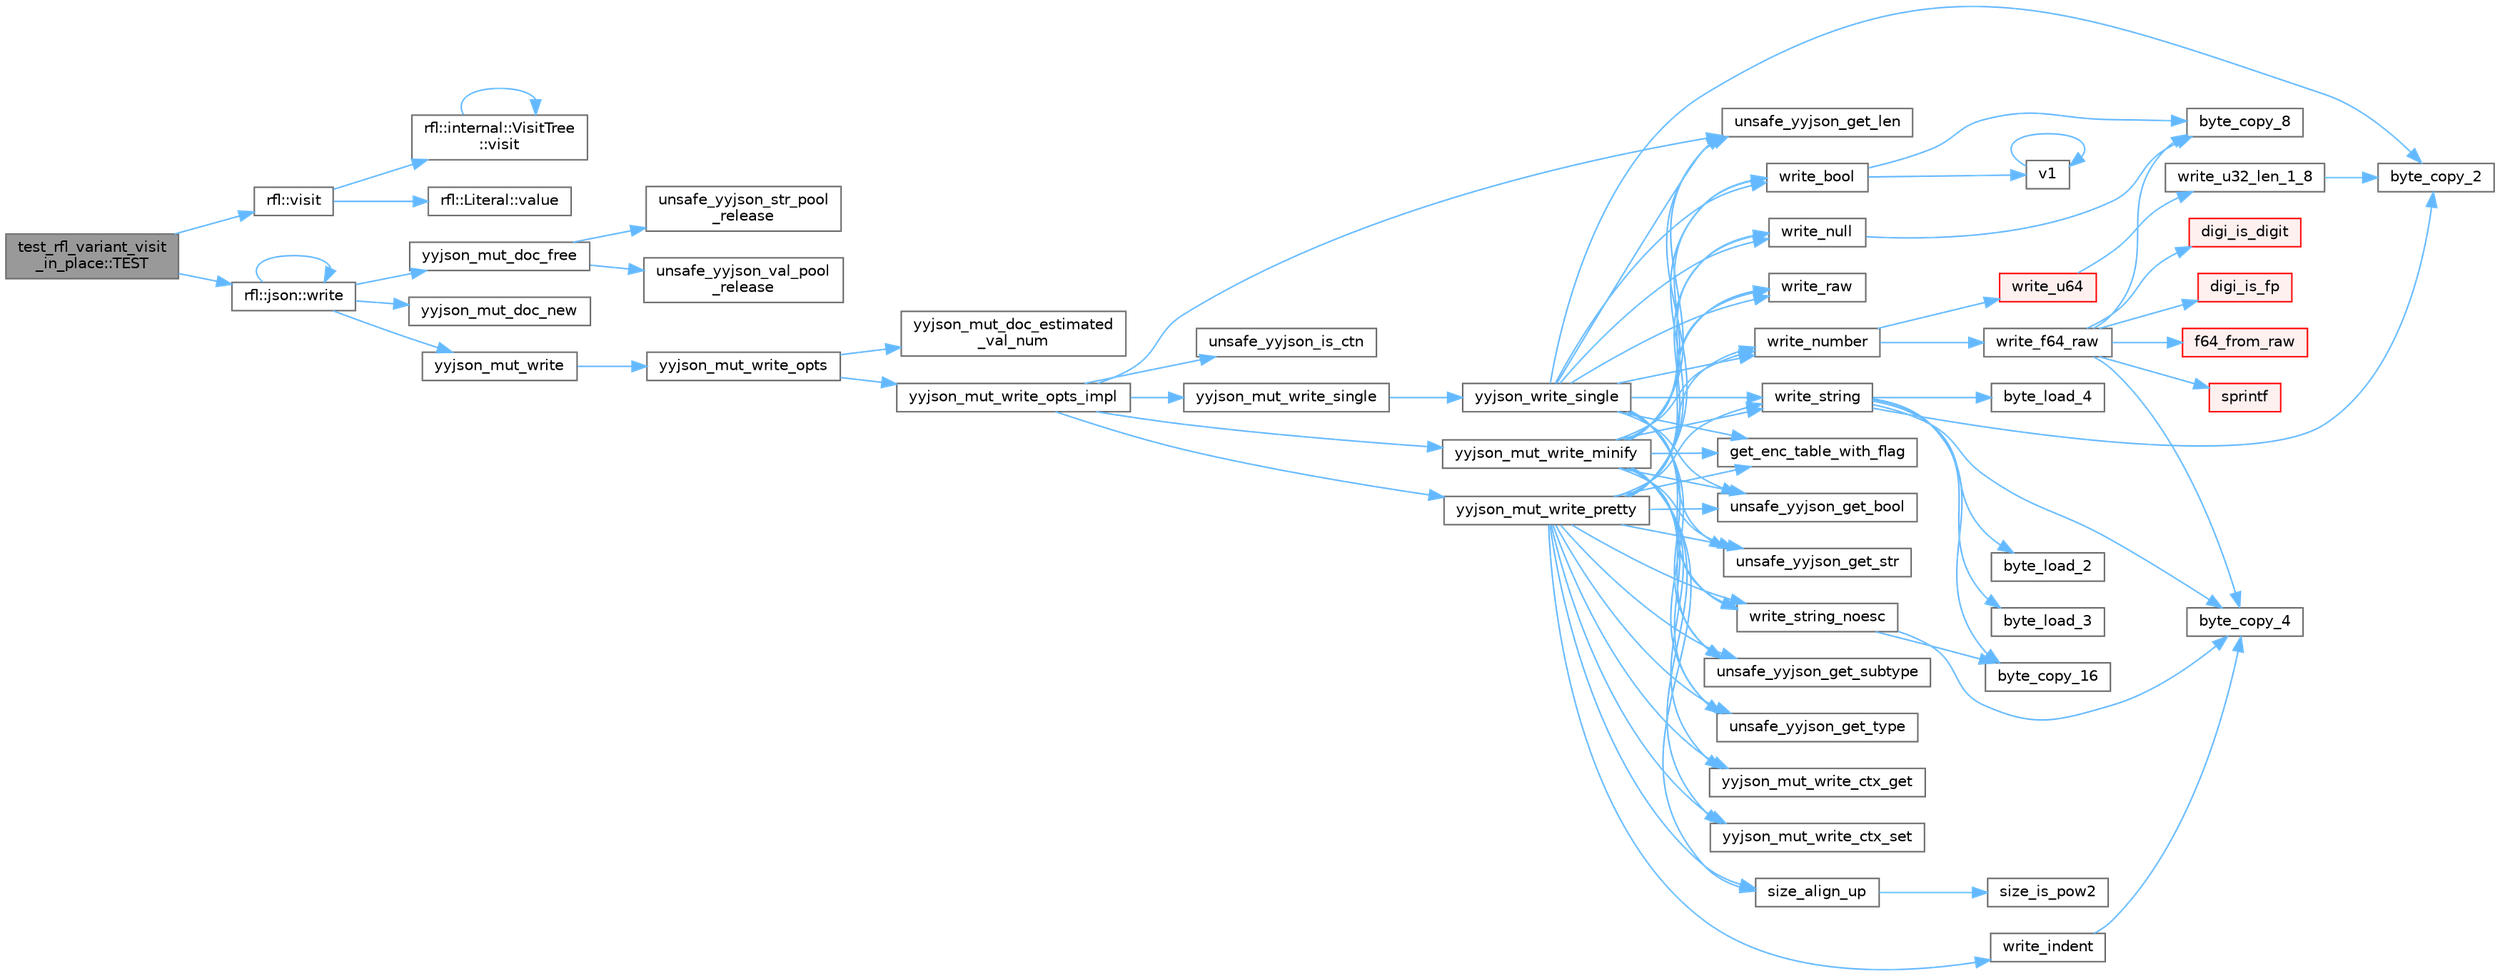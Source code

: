 digraph "test_rfl_variant_visit_in_place::TEST"
{
 // LATEX_PDF_SIZE
  bgcolor="transparent";
  edge [fontname=Helvetica,fontsize=10,labelfontname=Helvetica,labelfontsize=10];
  node [fontname=Helvetica,fontsize=10,shape=box,height=0.2,width=0.4];
  rankdir="LR";
  Node1 [id="Node000001",label="test_rfl_variant_visit\l_in_place::TEST",height=0.2,width=0.4,color="gray40", fillcolor="grey60", style="filled", fontcolor="black",tooltip=" "];
  Node1 -> Node2 [id="edge89_Node000001_Node000002",color="steelblue1",style="solid",tooltip=" "];
  Node2 [id="Node000002",label="rfl::visit",height=0.2,width=0.4,color="grey40", fillcolor="white", style="filled",URL="$namespacerfl.html#ab818223fa1c483a720a5004db13c118b",tooltip=" "];
  Node2 -> Node3 [id="edge90_Node000002_Node000003",color="steelblue1",style="solid",tooltip=" "];
  Node3 [id="Node000003",label="rfl::Literal::value",height=0.2,width=0.4,color="grey40", fillcolor="white", style="filled",URL="$classrfl_1_1_literal.html#a12e1ef9245686c82fd03d9488a06249e",tooltip="Returns the value actually contained in the Literal."];
  Node2 -> Node4 [id="edge91_Node000002_Node000004",color="steelblue1",style="solid",tooltip=" "];
  Node4 [id="Node000004",label="rfl::internal::VisitTree\l::visit",height=0.2,width=0.4,color="grey40", fillcolor="white", style="filled",URL="$structrfl_1_1internal_1_1_visit_tree.html#a0f788884e011cf44fa9ed4f9b80d1bd8",tooltip="Evaluates a visitor pattern using a tree-like structure."];
  Node4 -> Node4 [id="edge92_Node000004_Node000004",color="steelblue1",style="solid",tooltip=" "];
  Node1 -> Node5 [id="edge93_Node000001_Node000005",color="steelblue1",style="solid",tooltip=" "];
  Node5 [id="Node000005",label="rfl::json::write",height=0.2,width=0.4,color="grey40", fillcolor="white", style="filled",URL="$namespacerfl_1_1json.html#af39a23539424555b8c970d12a58e547f",tooltip="Returns a JSON string."];
  Node5 -> Node5 [id="edge94_Node000005_Node000005",color="steelblue1",style="solid",tooltip=" "];
  Node5 -> Node6 [id="edge95_Node000005_Node000006",color="steelblue1",style="solid",tooltip=" "];
  Node6 [id="Node000006",label="yyjson_mut_doc_free",height=0.2,width=0.4,color="grey40", fillcolor="white", style="filled",URL="$yyjson_8c.html#a473b53dd223f25a117a6fe3b543bfdb1",tooltip=" "];
  Node6 -> Node7 [id="edge96_Node000006_Node000007",color="steelblue1",style="solid",tooltip=" "];
  Node7 [id="Node000007",label="unsafe_yyjson_str_pool\l_release",height=0.2,width=0.4,color="grey40", fillcolor="white", style="filled",URL="$yyjson_8c.html#a68827985804124f8d26d256b07877cf9",tooltip=" "];
  Node6 -> Node8 [id="edge97_Node000006_Node000008",color="steelblue1",style="solid",tooltip=" "];
  Node8 [id="Node000008",label="unsafe_yyjson_val_pool\l_release",height=0.2,width=0.4,color="grey40", fillcolor="white", style="filled",URL="$yyjson_8c.html#a423ab190d8ce947af71ff1a45ab76805",tooltip=" "];
  Node5 -> Node9 [id="edge98_Node000005_Node000009",color="steelblue1",style="solid",tooltip=" "];
  Node9 [id="Node000009",label="yyjson_mut_doc_new",height=0.2,width=0.4,color="grey40", fillcolor="white", style="filled",URL="$yyjson_8c.html#a94a8c1c5f4e47e11e268d7f4c0e4cb1a",tooltip=" "];
  Node5 -> Node10 [id="edge99_Node000005_Node000010",color="steelblue1",style="solid",tooltip=" "];
  Node10 [id="Node000010",label="yyjson_mut_write",height=0.2,width=0.4,color="grey40", fillcolor="white", style="filled",URL="$yyjson_8h.html#a881e2ee3f487385810829df8bc675f1f",tooltip=" "];
  Node10 -> Node11 [id="edge100_Node000010_Node000011",color="steelblue1",style="solid",tooltip=" "];
  Node11 [id="Node000011",label="yyjson_mut_write_opts",height=0.2,width=0.4,color="grey40", fillcolor="white", style="filled",URL="$yyjson_8c.html#a43932e149602ddfcd9257648ea36e553",tooltip=" "];
  Node11 -> Node12 [id="edge101_Node000011_Node000012",color="steelblue1",style="solid",tooltip=" "];
  Node12 [id="Node000012",label="yyjson_mut_doc_estimated\l_val_num",height=0.2,width=0.4,color="grey40", fillcolor="white", style="filled",URL="$yyjson_8c.html#ac9cfbe501c1317baf92c53571c7333ee",tooltip=" "];
  Node11 -> Node13 [id="edge102_Node000011_Node000013",color="steelblue1",style="solid",tooltip=" "];
  Node13 [id="Node000013",label="yyjson_mut_write_opts_impl",height=0.2,width=0.4,color="grey40", fillcolor="white", style="filled",URL="$yyjson_8c.html#a9419498fed912dda63693d15ff91c74c",tooltip=" "];
  Node13 -> Node14 [id="edge103_Node000013_Node000014",color="steelblue1",style="solid",tooltip=" "];
  Node14 [id="Node000014",label="unsafe_yyjson_get_len",height=0.2,width=0.4,color="grey40", fillcolor="white", style="filled",URL="$yyjson_8h.html#a445bf8a7f9981e4797bf95db944ddf8f",tooltip=" "];
  Node13 -> Node15 [id="edge104_Node000013_Node000015",color="steelblue1",style="solid",tooltip=" "];
  Node15 [id="Node000015",label="unsafe_yyjson_is_ctn",height=0.2,width=0.4,color="grey40", fillcolor="white", style="filled",URL="$yyjson_8h.html#afe1e8995e63d29297d569c4a848bf5a2",tooltip=" "];
  Node13 -> Node16 [id="edge105_Node000013_Node000016",color="steelblue1",style="solid",tooltip=" "];
  Node16 [id="Node000016",label="yyjson_mut_write_minify",height=0.2,width=0.4,color="grey40", fillcolor="white", style="filled",URL="$yyjson_8c.html#a41b0f7caeaed5e6075fdbad6e37daa44",tooltip=" "];
  Node16 -> Node17 [id="edge106_Node000016_Node000017",color="steelblue1",style="solid",tooltip=" "];
  Node17 [id="Node000017",label="get_enc_table_with_flag",height=0.2,width=0.4,color="grey40", fillcolor="white", style="filled",URL="$yyjson_8c.html#a4b810e39a1c70f479ea48f4b6be239b0",tooltip=" "];
  Node16 -> Node18 [id="edge107_Node000016_Node000018",color="steelblue1",style="solid",tooltip=" "];
  Node18 [id="Node000018",label="size_align_up",height=0.2,width=0.4,color="grey40", fillcolor="white", style="filled",URL="$yyjson_8c.html#aee0ecba3f0e01a145a4bd084c40b53b6",tooltip=" "];
  Node18 -> Node19 [id="edge108_Node000018_Node000019",color="steelblue1",style="solid",tooltip=" "];
  Node19 [id="Node000019",label="size_is_pow2",height=0.2,width=0.4,color="grey40", fillcolor="white", style="filled",URL="$yyjson_8c.html#a9c435a75a5fc566d5382ba2646704a18",tooltip=" "];
  Node16 -> Node20 [id="edge109_Node000016_Node000020",color="steelblue1",style="solid",tooltip=" "];
  Node20 [id="Node000020",label="unsafe_yyjson_get_bool",height=0.2,width=0.4,color="grey40", fillcolor="white", style="filled",URL="$yyjson_8h.html#a3ef8c1e13a7f67eead2d945125769f90",tooltip=" "];
  Node16 -> Node14 [id="edge110_Node000016_Node000014",color="steelblue1",style="solid",tooltip=" "];
  Node16 -> Node21 [id="edge111_Node000016_Node000021",color="steelblue1",style="solid",tooltip=" "];
  Node21 [id="Node000021",label="unsafe_yyjson_get_str",height=0.2,width=0.4,color="grey40", fillcolor="white", style="filled",URL="$yyjson_8h.html#a879b3c14194afd5b60d663640998c020",tooltip=" "];
  Node16 -> Node22 [id="edge112_Node000016_Node000022",color="steelblue1",style="solid",tooltip=" "];
  Node22 [id="Node000022",label="unsafe_yyjson_get_subtype",height=0.2,width=0.4,color="grey40", fillcolor="white", style="filled",URL="$yyjson_8h.html#a735848e46f26bfe3dfb333c7f890205e",tooltip=" "];
  Node16 -> Node23 [id="edge113_Node000016_Node000023",color="steelblue1",style="solid",tooltip=" "];
  Node23 [id="Node000023",label="unsafe_yyjson_get_type",height=0.2,width=0.4,color="grey40", fillcolor="white", style="filled",URL="$yyjson_8h.html#a25aa2b2a33dccb9af7da4576b3cbe6ab",tooltip=" "];
  Node16 -> Node24 [id="edge114_Node000016_Node000024",color="steelblue1",style="solid",tooltip=" "];
  Node24 [id="Node000024",label="write_bool",height=0.2,width=0.4,color="grey40", fillcolor="white", style="filled",URL="$yyjson_8c.html#a8f48aafc5963521f3da75e2448f0d084",tooltip=" "];
  Node24 -> Node25 [id="edge115_Node000024_Node000025",color="steelblue1",style="solid",tooltip=" "];
  Node25 [id="Node000025",label="byte_copy_8",height=0.2,width=0.4,color="grey40", fillcolor="white", style="filled",URL="$yyjson_8c.html#a03dd49c937c12d9a85deaac184d25eb9",tooltip=" "];
  Node24 -> Node26 [id="edge116_Node000024_Node000026",color="steelblue1",style="solid",tooltip=" "];
  Node26 [id="Node000026",label="v1",height=0.2,width=0.4,color="grey40", fillcolor="white", style="filled",URL="$_tutorial___reshape_mat2_vec_8cpp.html#a10bd710692c91bc238f2e1da77730678",tooltip=" "];
  Node26 -> Node26 [id="edge117_Node000026_Node000026",color="steelblue1",style="solid",tooltip=" "];
  Node16 -> Node27 [id="edge118_Node000016_Node000027",color="steelblue1",style="solid",tooltip=" "];
  Node27 [id="Node000027",label="write_null",height=0.2,width=0.4,color="grey40", fillcolor="white", style="filled",URL="$yyjson_8c.html#a9ab2502373a7c2ad7decc10b76c47043",tooltip=" "];
  Node27 -> Node25 [id="edge119_Node000027_Node000025",color="steelblue1",style="solid",tooltip=" "];
  Node16 -> Node28 [id="edge120_Node000016_Node000028",color="steelblue1",style="solid",tooltip=" "];
  Node28 [id="Node000028",label="write_number",height=0.2,width=0.4,color="grey40", fillcolor="white", style="filled",URL="$yyjson_8c.html#a7a6eb98c82d060a1b4b1b25ae9169770",tooltip=" "];
  Node28 -> Node29 [id="edge121_Node000028_Node000029",color="steelblue1",style="solid",tooltip=" "];
  Node29 [id="Node000029",label="write_f64_raw",height=0.2,width=0.4,color="grey40", fillcolor="white", style="filled",URL="$yyjson_8c.html#a429024eddbd3335464adf309aef2db7f",tooltip=" "];
  Node29 -> Node30 [id="edge122_Node000029_Node000030",color="steelblue1",style="solid",tooltip=" "];
  Node30 [id="Node000030",label="byte_copy_4",height=0.2,width=0.4,color="grey40", fillcolor="white", style="filled",URL="$yyjson_8c.html#a98219967baeab34ab615b4ccda0df146",tooltip=" "];
  Node29 -> Node25 [id="edge123_Node000029_Node000025",color="steelblue1",style="solid",tooltip=" "];
  Node29 -> Node31 [id="edge124_Node000029_Node000031",color="steelblue1",style="solid",tooltip=" "];
  Node31 [id="Node000031",label="digi_is_digit",height=0.2,width=0.4,color="red", fillcolor="#FFF0F0", style="filled",URL="$yyjson_8c.html#ac16e36c200b16a17041aac1ed37276d7",tooltip=" "];
  Node29 -> Node33 [id="edge125_Node000029_Node000033",color="steelblue1",style="solid",tooltip=" "];
  Node33 [id="Node000033",label="digi_is_fp",height=0.2,width=0.4,color="red", fillcolor="#FFF0F0", style="filled",URL="$yyjson_8c.html#ac38bca46c8cbb1107ca4188d2eb4fcbe",tooltip=" "];
  Node29 -> Node34 [id="edge126_Node000029_Node000034",color="steelblue1",style="solid",tooltip=" "];
  Node34 [id="Node000034",label="f64_from_raw",height=0.2,width=0.4,color="red", fillcolor="#FFF0F0", style="filled",URL="$yyjson_8c.html#a7d61d2afe6fefb1935af9086d95ee8a8",tooltip=" "];
  Node29 -> Node36 [id="edge127_Node000029_Node000036",color="steelblue1",style="solid",tooltip=" "];
  Node36 [id="Node000036",label="sprintf",height=0.2,width=0.4,color="red", fillcolor="#FFF0F0", style="filled",URL="$printf_8h.html#aa7d2e7e454d3fe606a71504a119dc894",tooltip=" "];
  Node28 -> Node66 [id="edge128_Node000028_Node000066",color="steelblue1",style="solid",tooltip=" "];
  Node66 [id="Node000066",label="write_u64",height=0.2,width=0.4,color="red", fillcolor="#FFF0F0", style="filled",URL="$yyjson_8c.html#aa2f06c8a20b378eb29cfe95d0af5c95e",tooltip=" "];
  Node66 -> Node67 [id="edge129_Node000066_Node000067",color="steelblue1",style="solid",tooltip=" "];
  Node67 [id="Node000067",label="write_u32_len_1_8",height=0.2,width=0.4,color="grey40", fillcolor="white", style="filled",URL="$yyjson_8c.html#a5a7d8b8a37067ca47adb0b419814ef9a",tooltip=" "];
  Node67 -> Node68 [id="edge130_Node000067_Node000068",color="steelblue1",style="solid",tooltip=" "];
  Node68 [id="Node000068",label="byte_copy_2",height=0.2,width=0.4,color="grey40", fillcolor="white", style="filled",URL="$yyjson_8c.html#ac6a11726824f52b6413a67488f5a3152",tooltip=" "];
  Node16 -> Node72 [id="edge131_Node000016_Node000072",color="steelblue1",style="solid",tooltip=" "];
  Node72 [id="Node000072",label="write_raw",height=0.2,width=0.4,color="grey40", fillcolor="white", style="filled",URL="$yyjson_8c.html#a595a43099038f73ab0af2b4209b1f0fd",tooltip=" "];
  Node16 -> Node73 [id="edge132_Node000016_Node000073",color="steelblue1",style="solid",tooltip=" "];
  Node73 [id="Node000073",label="write_string",height=0.2,width=0.4,color="grey40", fillcolor="white", style="filled",URL="$yyjson_8c.html#a1aadf662e6fc22a6419db27146e38472",tooltip=" "];
  Node73 -> Node74 [id="edge133_Node000073_Node000074",color="steelblue1",style="solid",tooltip=" "];
  Node74 [id="Node000074",label="byte_copy_16",height=0.2,width=0.4,color="grey40", fillcolor="white", style="filled",URL="$yyjson_8c.html#a1720d43cc1ae5984a4e5751dbe7301a0",tooltip=" "];
  Node73 -> Node68 [id="edge134_Node000073_Node000068",color="steelblue1",style="solid",tooltip=" "];
  Node73 -> Node30 [id="edge135_Node000073_Node000030",color="steelblue1",style="solid",tooltip=" "];
  Node73 -> Node75 [id="edge136_Node000073_Node000075",color="steelblue1",style="solid",tooltip=" "];
  Node75 [id="Node000075",label="byte_load_2",height=0.2,width=0.4,color="grey40", fillcolor="white", style="filled",URL="$yyjson_8c.html#abd106e94ebb52b1b9c0e79e2246f24bd",tooltip=" "];
  Node73 -> Node76 [id="edge137_Node000073_Node000076",color="steelblue1",style="solid",tooltip=" "];
  Node76 [id="Node000076",label="byte_load_3",height=0.2,width=0.4,color="grey40", fillcolor="white", style="filled",URL="$yyjson_8c.html#a31005a45113248534b4ae663dc0a85f3",tooltip=" "];
  Node73 -> Node77 [id="edge138_Node000073_Node000077",color="steelblue1",style="solid",tooltip=" "];
  Node77 [id="Node000077",label="byte_load_4",height=0.2,width=0.4,color="grey40", fillcolor="white", style="filled",URL="$yyjson_8c.html#a87c460a03bebacd0dcdad97440488c2b",tooltip=" "];
  Node16 -> Node78 [id="edge139_Node000016_Node000078",color="steelblue1",style="solid",tooltip=" "];
  Node78 [id="Node000078",label="write_string_noesc",height=0.2,width=0.4,color="grey40", fillcolor="white", style="filled",URL="$yyjson_8c.html#ab1d27351bed7d1f6f632f75dcf9846de",tooltip=" "];
  Node78 -> Node74 [id="edge140_Node000078_Node000074",color="steelblue1",style="solid",tooltip=" "];
  Node78 -> Node30 [id="edge141_Node000078_Node000030",color="steelblue1",style="solid",tooltip=" "];
  Node16 -> Node79 [id="edge142_Node000016_Node000079",color="steelblue1",style="solid",tooltip=" "];
  Node79 [id="Node000079",label="yyjson_mut_write_ctx_get",height=0.2,width=0.4,color="grey40", fillcolor="white", style="filled",URL="$yyjson_8c.html#a7330d6789bda008b50a3a964e17629c4",tooltip=" "];
  Node16 -> Node80 [id="edge143_Node000016_Node000080",color="steelblue1",style="solid",tooltip=" "];
  Node80 [id="Node000080",label="yyjson_mut_write_ctx_set",height=0.2,width=0.4,color="grey40", fillcolor="white", style="filled",URL="$yyjson_8c.html#ad170c12cec69275d5f79d760bd3b1a0a",tooltip=" "];
  Node13 -> Node81 [id="edge144_Node000013_Node000081",color="steelblue1",style="solid",tooltip=" "];
  Node81 [id="Node000081",label="yyjson_mut_write_pretty",height=0.2,width=0.4,color="grey40", fillcolor="white", style="filled",URL="$yyjson_8c.html#a5bd41dfbb867b6521e1f7571f3615b0f",tooltip=" "];
  Node81 -> Node17 [id="edge145_Node000081_Node000017",color="steelblue1",style="solid",tooltip=" "];
  Node81 -> Node18 [id="edge146_Node000081_Node000018",color="steelblue1",style="solid",tooltip=" "];
  Node81 -> Node20 [id="edge147_Node000081_Node000020",color="steelblue1",style="solid",tooltip=" "];
  Node81 -> Node14 [id="edge148_Node000081_Node000014",color="steelblue1",style="solid",tooltip=" "];
  Node81 -> Node21 [id="edge149_Node000081_Node000021",color="steelblue1",style="solid",tooltip=" "];
  Node81 -> Node22 [id="edge150_Node000081_Node000022",color="steelblue1",style="solid",tooltip=" "];
  Node81 -> Node23 [id="edge151_Node000081_Node000023",color="steelblue1",style="solid",tooltip=" "];
  Node81 -> Node24 [id="edge152_Node000081_Node000024",color="steelblue1",style="solid",tooltip=" "];
  Node81 -> Node82 [id="edge153_Node000081_Node000082",color="steelblue1",style="solid",tooltip=" "];
  Node82 [id="Node000082",label="write_indent",height=0.2,width=0.4,color="grey40", fillcolor="white", style="filled",URL="$yyjson_8c.html#ac6e21689f9ccf3981672a321d7d02e47",tooltip=" "];
  Node82 -> Node30 [id="edge154_Node000082_Node000030",color="steelblue1",style="solid",tooltip=" "];
  Node81 -> Node27 [id="edge155_Node000081_Node000027",color="steelblue1",style="solid",tooltip=" "];
  Node81 -> Node28 [id="edge156_Node000081_Node000028",color="steelblue1",style="solid",tooltip=" "];
  Node81 -> Node72 [id="edge157_Node000081_Node000072",color="steelblue1",style="solid",tooltip=" "];
  Node81 -> Node73 [id="edge158_Node000081_Node000073",color="steelblue1",style="solid",tooltip=" "];
  Node81 -> Node78 [id="edge159_Node000081_Node000078",color="steelblue1",style="solid",tooltip=" "];
  Node81 -> Node79 [id="edge160_Node000081_Node000079",color="steelblue1",style="solid",tooltip=" "];
  Node81 -> Node80 [id="edge161_Node000081_Node000080",color="steelblue1",style="solid",tooltip=" "];
  Node13 -> Node83 [id="edge162_Node000013_Node000083",color="steelblue1",style="solid",tooltip=" "];
  Node83 [id="Node000083",label="yyjson_mut_write_single",height=0.2,width=0.4,color="grey40", fillcolor="white", style="filled",URL="$yyjson_8c.html#a6453eece4aede41c7d909075ad2980e0",tooltip=" "];
  Node83 -> Node84 [id="edge163_Node000083_Node000084",color="steelblue1",style="solid",tooltip=" "];
  Node84 [id="Node000084",label="yyjson_write_single",height=0.2,width=0.4,color="grey40", fillcolor="white", style="filled",URL="$yyjson_8c.html#a083e9d39ef4daa8ddc5c6474ccf5e468",tooltip=" "];
  Node84 -> Node68 [id="edge164_Node000084_Node000068",color="steelblue1",style="solid",tooltip=" "];
  Node84 -> Node17 [id="edge165_Node000084_Node000017",color="steelblue1",style="solid",tooltip=" "];
  Node84 -> Node20 [id="edge166_Node000084_Node000020",color="steelblue1",style="solid",tooltip=" "];
  Node84 -> Node14 [id="edge167_Node000084_Node000014",color="steelblue1",style="solid",tooltip=" "];
  Node84 -> Node21 [id="edge168_Node000084_Node000021",color="steelblue1",style="solid",tooltip=" "];
  Node84 -> Node22 [id="edge169_Node000084_Node000022",color="steelblue1",style="solid",tooltip=" "];
  Node84 -> Node23 [id="edge170_Node000084_Node000023",color="steelblue1",style="solid",tooltip=" "];
  Node84 -> Node24 [id="edge171_Node000084_Node000024",color="steelblue1",style="solid",tooltip=" "];
  Node84 -> Node27 [id="edge172_Node000084_Node000027",color="steelblue1",style="solid",tooltip=" "];
  Node84 -> Node28 [id="edge173_Node000084_Node000028",color="steelblue1",style="solid",tooltip=" "];
  Node84 -> Node72 [id="edge174_Node000084_Node000072",color="steelblue1",style="solid",tooltip=" "];
  Node84 -> Node73 [id="edge175_Node000084_Node000073",color="steelblue1",style="solid",tooltip=" "];
  Node84 -> Node78 [id="edge176_Node000084_Node000078",color="steelblue1",style="solid",tooltip=" "];
}
